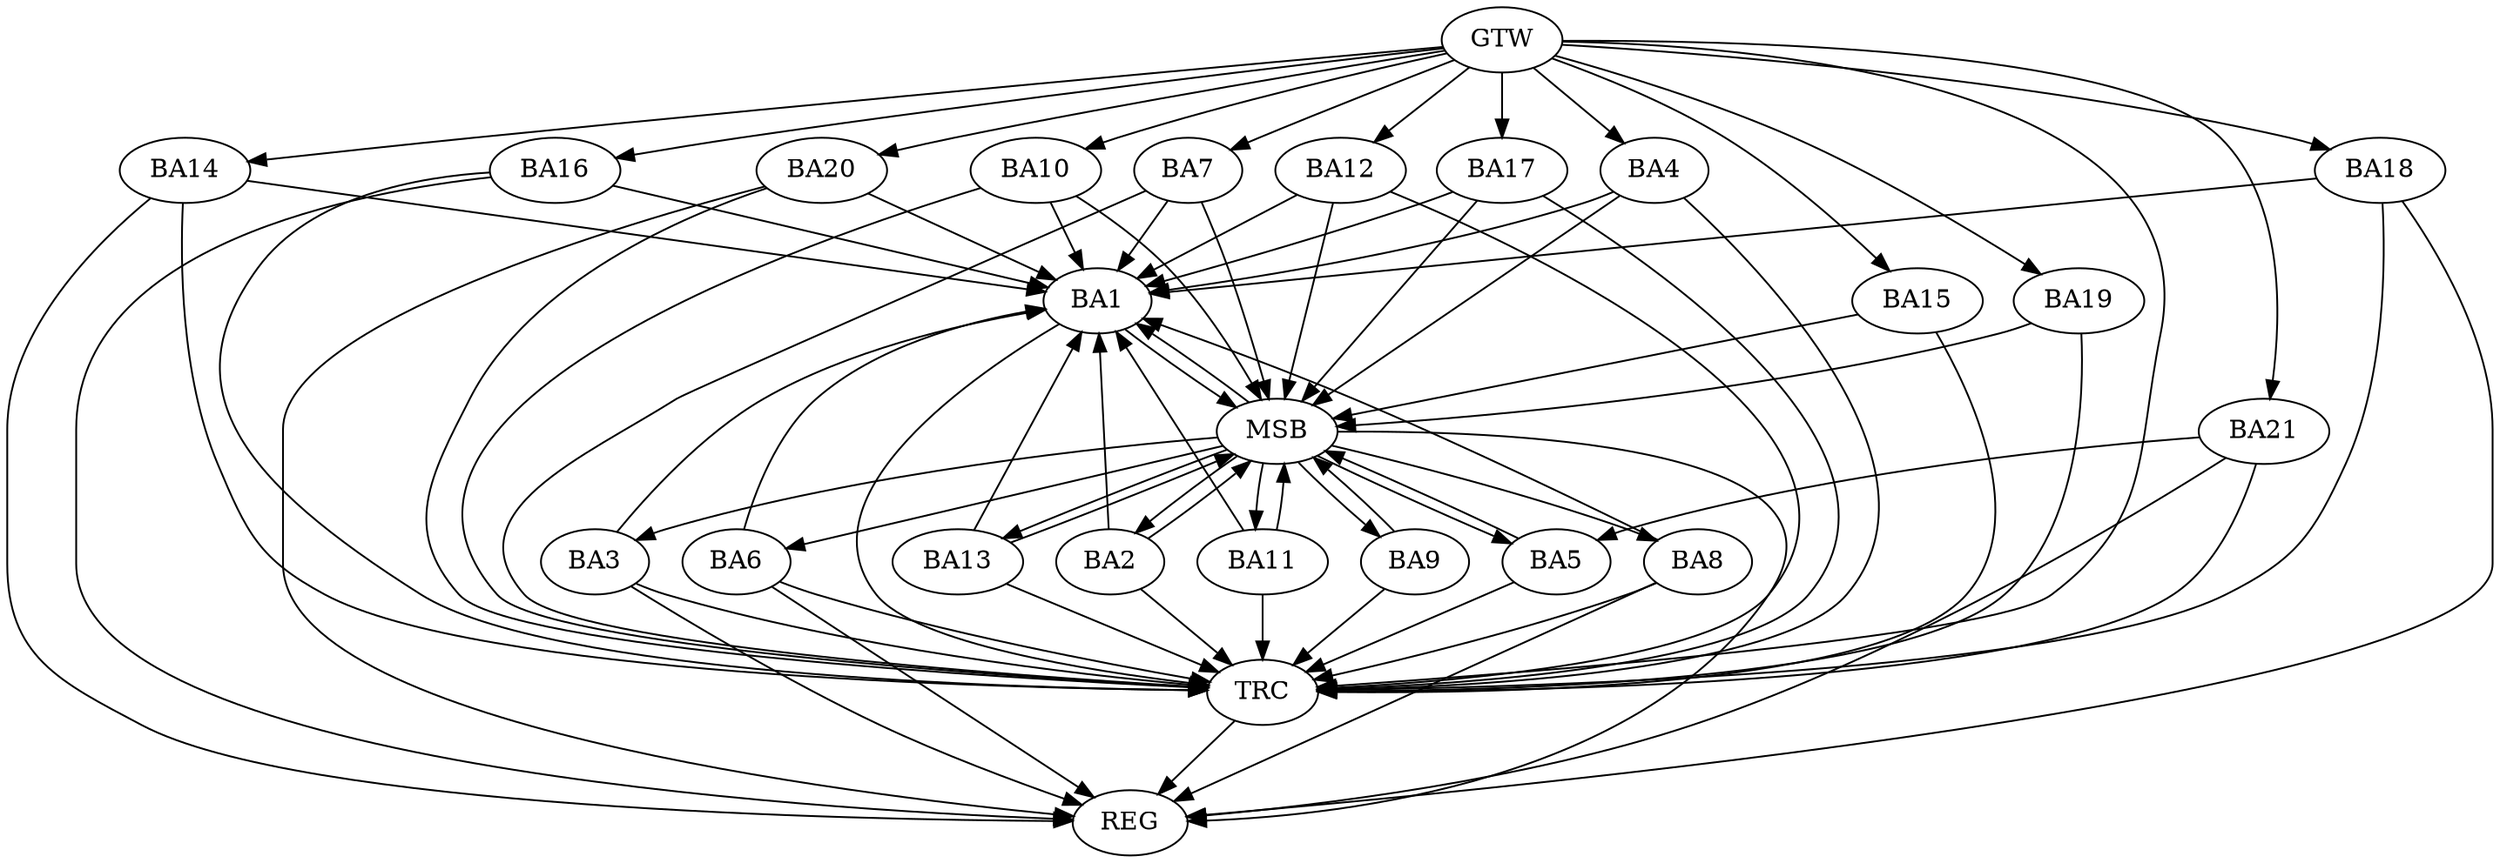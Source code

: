 strict digraph G {
  BA1 [ label="BA1" ];
  BA2 [ label="BA2" ];
  BA3 [ label="BA3" ];
  BA4 [ label="BA4" ];
  BA5 [ label="BA5" ];
  BA6 [ label="BA6" ];
  BA7 [ label="BA7" ];
  BA8 [ label="BA8" ];
  BA9 [ label="BA9" ];
  BA10 [ label="BA10" ];
  BA11 [ label="BA11" ];
  BA12 [ label="BA12" ];
  BA13 [ label="BA13" ];
  BA14 [ label="BA14" ];
  BA15 [ label="BA15" ];
  BA16 [ label="BA16" ];
  BA17 [ label="BA17" ];
  BA18 [ label="BA18" ];
  BA19 [ label="BA19" ];
  BA20 [ label="BA20" ];
  BA21 [ label="BA21" ];
  GTW [ label="GTW" ];
  REG [ label="REG" ];
  MSB [ label="MSB" ];
  TRC [ label="TRC" ];
  BA3 -> BA1;
  BA14 -> BA1;
  BA18 -> BA1;
  BA21 -> BA5;
  GTW -> BA4;
  GTW -> BA7;
  GTW -> BA10;
  GTW -> BA12;
  GTW -> BA14;
  GTW -> BA15;
  GTW -> BA16;
  GTW -> BA17;
  GTW -> BA18;
  GTW -> BA19;
  GTW -> BA20;
  GTW -> BA21;
  BA3 -> REG;
  BA6 -> REG;
  BA8 -> REG;
  BA14 -> REG;
  BA16 -> REG;
  BA18 -> REG;
  BA20 -> REG;
  BA21 -> REG;
  BA1 -> MSB;
  MSB -> BA2;
  MSB -> REG;
  BA2 -> MSB;
  MSB -> BA1;
  BA4 -> MSB;
  BA5 -> MSB;
  BA7 -> MSB;
  MSB -> BA3;
  BA9 -> MSB;
  MSB -> BA8;
  BA10 -> MSB;
  MSB -> BA9;
  BA11 -> MSB;
  MSB -> BA6;
  BA12 -> MSB;
  MSB -> BA5;
  BA13 -> MSB;
  BA15 -> MSB;
  MSB -> BA13;
  BA17 -> MSB;
  MSB -> BA11;
  BA19 -> MSB;
  BA1 -> TRC;
  BA2 -> TRC;
  BA3 -> TRC;
  BA4 -> TRC;
  BA5 -> TRC;
  BA6 -> TRC;
  BA7 -> TRC;
  BA8 -> TRC;
  BA9 -> TRC;
  BA10 -> TRC;
  BA11 -> TRC;
  BA12 -> TRC;
  BA13 -> TRC;
  BA14 -> TRC;
  BA15 -> TRC;
  BA16 -> TRC;
  BA17 -> TRC;
  BA18 -> TRC;
  BA19 -> TRC;
  BA20 -> TRC;
  BA21 -> TRC;
  GTW -> TRC;
  TRC -> REG;
  BA6 -> BA1;
  BA16 -> BA1;
  BA17 -> BA1;
  BA20 -> BA1;
  BA7 -> BA1;
  BA13 -> BA1;
  BA11 -> BA1;
  BA10 -> BA1;
  BA12 -> BA1;
  BA8 -> BA1;
  BA2 -> BA1;
  BA4 -> BA1;
}
